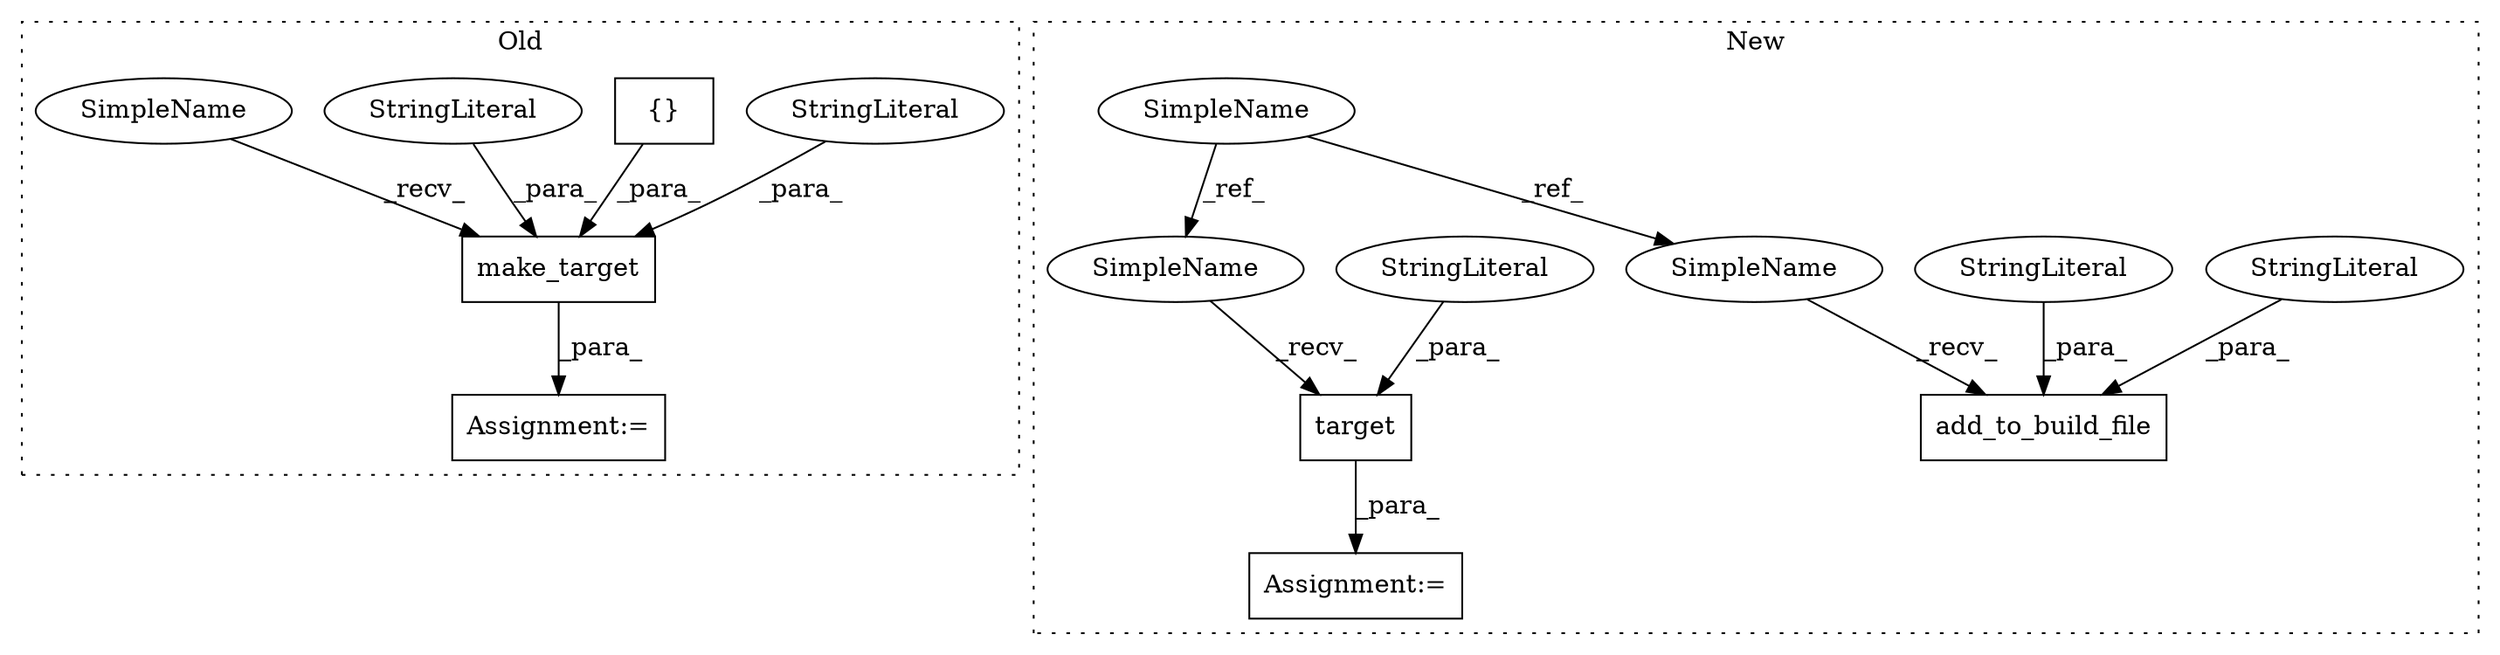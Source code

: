 digraph G {
subgraph cluster0 {
1 [label="make_target" a="32" s="2628,2739" l="12,1" shape="box"];
5 [label="StringLiteral" a="45" s="2640" l="18" shape="ellipse"];
9 [label="{}" a="4" s="2689,2701" l="1,1" shape="box"];
10 [label="StringLiteral" a="45" s="2669" l="10" shape="ellipse"];
12 [label="Assignment:=" a="7" s="2622" l="1" shape="box"];
15 [label="SimpleName" a="42" s="2623" l="4" shape="ellipse"];
label = "Old";
style="dotted";
}
subgraph cluster1 {
2 [label="add_to_build_file" a="32" s="2541,2745" l="18,1" shape="box"];
3 [label="SimpleName" a="42" s="2074" l="4" shape="ellipse"];
4 [label="target" a="32" s="2771,2796" l="7,1" shape="box"];
6 [label="StringLiteral" a="45" s="2559" l="5" shape="ellipse"];
7 [label="StringLiteral" a="45" s="2565" l="180" shape="ellipse"];
8 [label="StringLiteral" a="45" s="2778" l="18" shape="ellipse"];
11 [label="Assignment:=" a="7" s="2765" l="1" shape="box"];
13 [label="SimpleName" a="42" s="2766" l="4" shape="ellipse"];
14 [label="SimpleName" a="42" s="2536" l="4" shape="ellipse"];
label = "New";
style="dotted";
}
1 -> 12 [label="_para_"];
3 -> 14 [label="_ref_"];
3 -> 13 [label="_ref_"];
4 -> 11 [label="_para_"];
5 -> 1 [label="_para_"];
6 -> 2 [label="_para_"];
7 -> 2 [label="_para_"];
8 -> 4 [label="_para_"];
9 -> 1 [label="_para_"];
10 -> 1 [label="_para_"];
13 -> 4 [label="_recv_"];
14 -> 2 [label="_recv_"];
15 -> 1 [label="_recv_"];
}